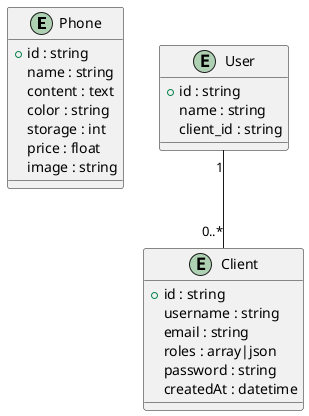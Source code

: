 @startuml

entity "Phone" {
  + id : string
  name : string
  content : text
  color : string
  storage : int
  price : float
  image : string
}

entity "User" {
  + id : string
    name : string
    client_id : string
}

entity "Client" {
    + id : string
      username : string
      email : string
      roles : array|json
      password : string
      createdAt : datetime
}

User "1" -- "0..*" Client

@enduml